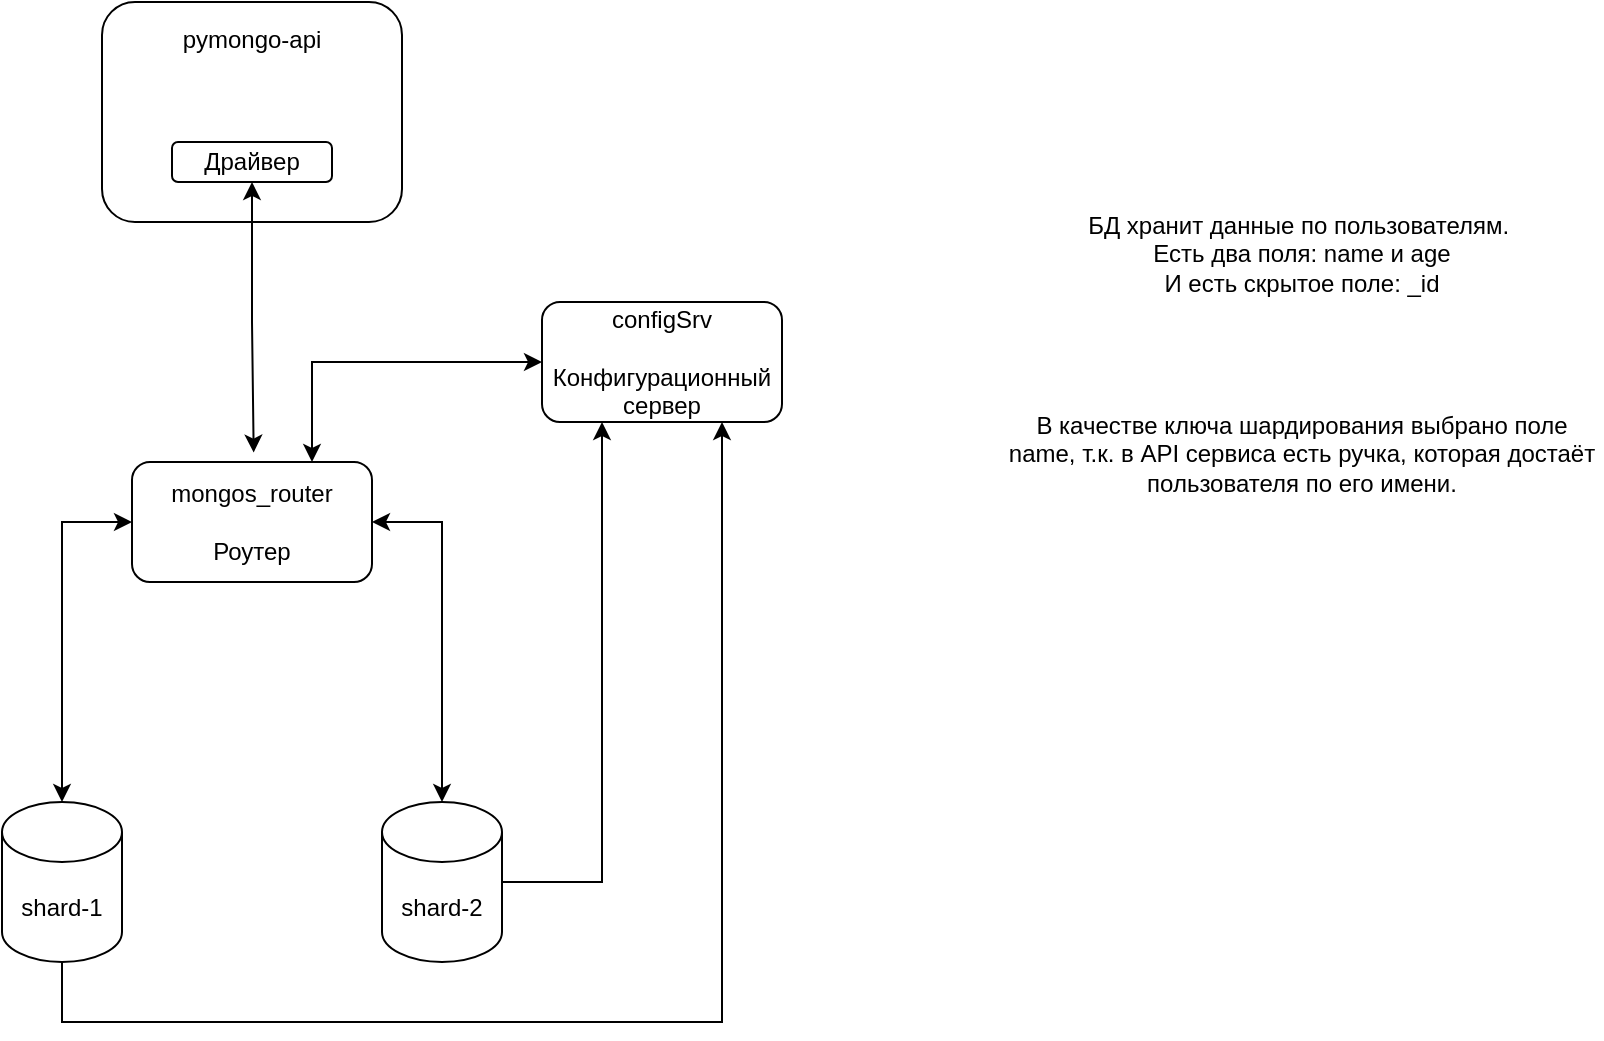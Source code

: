 <mxfile version="24.6.4" type="device">
  <diagram name="Page-1" id="-H_mtQnk-PTXWXPvYvuk">
    <mxGraphModel dx="1560" dy="832" grid="1" gridSize="10" guides="1" tooltips="1" connect="1" arrows="1" fold="1" page="1" pageScale="1" pageWidth="1169" pageHeight="827" math="0" shadow="0">
      <root>
        <mxCell id="0" />
        <mxCell id="1" parent="0" />
        <mxCell id="D9CXgukpsAMVDsTzwWb0-11" style="edgeStyle=orthogonalEdgeStyle;rounded=0;orthogonalLoop=1;jettySize=auto;html=1;entryX=0.75;entryY=1;entryDx=0;entryDy=0;" edge="1" parent="1" source="zA23MoTUsTF4_91t8viU-2" target="D9CXgukpsAMVDsTzwWb0-2">
          <mxGeometry relative="1" as="geometry">
            <mxPoint x="590" y="609" as="targetPoint" />
            <Array as="points">
              <mxPoint x="180" y="669" />
              <mxPoint x="510" y="669" />
            </Array>
          </mxGeometry>
        </mxCell>
        <mxCell id="zA23MoTUsTF4_91t8viU-2" value="shard-1" style="shape=cylinder3;whiteSpace=wrap;html=1;boundedLbl=1;backgroundOutline=1;size=15;" parent="1" vertex="1">
          <mxGeometry x="150" y="559" width="60" height="80" as="geometry" />
        </mxCell>
        <mxCell id="D9CXgukpsAMVDsTzwWb0-2" value="configSrv&lt;div&gt;&lt;br&gt;&lt;div&gt;Конфигурационный&lt;/div&gt;&lt;div&gt;сервер&lt;/div&gt;&lt;/div&gt;" style="rounded=1;whiteSpace=wrap;html=1;" vertex="1" parent="1">
          <mxGeometry x="420" y="309" width="120" height="60" as="geometry" />
        </mxCell>
        <mxCell id="D9CXgukpsAMVDsTzwWb0-9" style="edgeStyle=orthogonalEdgeStyle;rounded=0;orthogonalLoop=1;jettySize=auto;html=1;entryX=0;entryY=0.5;entryDx=0;entryDy=0;exitX=0.75;exitY=0;exitDx=0;exitDy=0;startArrow=classic;startFill=1;" edge="1" parent="1" source="D9CXgukpsAMVDsTzwWb0-3" target="D9CXgukpsAMVDsTzwWb0-2">
          <mxGeometry relative="1" as="geometry" />
        </mxCell>
        <mxCell id="D9CXgukpsAMVDsTzwWb0-3" value="&lt;div&gt;mongos_router&lt;/div&gt;&lt;div&gt;&lt;br&gt;&lt;/div&gt;Роутер" style="rounded=1;whiteSpace=wrap;html=1;" vertex="1" parent="1">
          <mxGeometry x="215" y="389" width="120" height="60" as="geometry" />
        </mxCell>
        <mxCell id="D9CXgukpsAMVDsTzwWb0-10" style="edgeStyle=orthogonalEdgeStyle;rounded=0;orthogonalLoop=1;jettySize=auto;html=1;entryX=0.25;entryY=1;entryDx=0;entryDy=0;" edge="1" parent="1" source="D9CXgukpsAMVDsTzwWb0-4" target="D9CXgukpsAMVDsTzwWb0-2">
          <mxGeometry relative="1" as="geometry" />
        </mxCell>
        <mxCell id="D9CXgukpsAMVDsTzwWb0-4" value="shard-2" style="shape=cylinder3;whiteSpace=wrap;html=1;boundedLbl=1;backgroundOutline=1;size=15;" vertex="1" parent="1">
          <mxGeometry x="340" y="559" width="60" height="80" as="geometry" />
        </mxCell>
        <mxCell id="D9CXgukpsAMVDsTzwWb0-5" style="edgeStyle=orthogonalEdgeStyle;rounded=0;orthogonalLoop=1;jettySize=auto;html=1;entryX=0.5;entryY=0;entryDx=0;entryDy=0;entryPerimeter=0;startArrow=classic;startFill=1;" edge="1" parent="1" source="D9CXgukpsAMVDsTzwWb0-3" target="zA23MoTUsTF4_91t8viU-2">
          <mxGeometry relative="1" as="geometry" />
        </mxCell>
        <mxCell id="D9CXgukpsAMVDsTzwWb0-6" style="edgeStyle=orthogonalEdgeStyle;rounded=0;orthogonalLoop=1;jettySize=auto;html=1;entryX=0.5;entryY=0;entryDx=0;entryDy=0;entryPerimeter=0;startArrow=classic;startFill=1;" edge="1" parent="1" source="D9CXgukpsAMVDsTzwWb0-3" target="D9CXgukpsAMVDsTzwWb0-4">
          <mxGeometry relative="1" as="geometry" />
        </mxCell>
        <mxCell id="D9CXgukpsAMVDsTzwWb0-7" value="" style="group" vertex="1" connectable="0" parent="1">
          <mxGeometry x="200" y="159" width="150" height="110" as="geometry" />
        </mxCell>
        <mxCell id="zA23MoTUsTF4_91t8viU-3" value="pymongo-api&lt;div&gt;&lt;br&gt;&lt;/div&gt;&lt;div&gt;&lt;br&gt;&lt;/div&gt;&lt;div&gt;&lt;br&gt;&lt;/div&gt;&lt;div&gt;&lt;br&gt;&lt;/div&gt;&lt;div&gt;&lt;br&gt;&lt;/div&gt;" style="rounded=1;whiteSpace=wrap;html=1;" parent="D9CXgukpsAMVDsTzwWb0-7" vertex="1">
          <mxGeometry width="150" height="110" as="geometry" />
        </mxCell>
        <mxCell id="D9CXgukpsAMVDsTzwWb0-1" value="Драйвер" style="rounded=1;whiteSpace=wrap;html=1;" vertex="1" parent="D9CXgukpsAMVDsTzwWb0-7">
          <mxGeometry x="35" y="70" width="80" height="20" as="geometry" />
        </mxCell>
        <mxCell id="D9CXgukpsAMVDsTzwWb0-8" style="edgeStyle=orthogonalEdgeStyle;rounded=0;orthogonalLoop=1;jettySize=auto;html=1;entryX=0.507;entryY=-0.079;entryDx=0;entryDy=0;entryPerimeter=0;startArrow=classic;startFill=1;" edge="1" parent="1" source="D9CXgukpsAMVDsTzwWb0-1" target="D9CXgukpsAMVDsTzwWb0-3">
          <mxGeometry relative="1" as="geometry" />
        </mxCell>
        <mxCell id="D9CXgukpsAMVDsTzwWb0-12" value="В качестве ключа шардирования выбрано поле name, т.к. в API сервиса есть ручка, которая достаёт пользователя по его имени." style="text;html=1;align=center;verticalAlign=middle;whiteSpace=wrap;rounded=0;" vertex="1" parent="1">
          <mxGeometry x="650" y="340" width="300" height="90" as="geometry" />
        </mxCell>
        <mxCell id="D9CXgukpsAMVDsTzwWb0-13" value="БД хранит данные по пользователям.&amp;nbsp;&lt;div&gt;Есть два поля: name и age&lt;/div&gt;&lt;div&gt;И есть скрытое поле: _id&lt;/div&gt;" style="text;html=1;align=center;verticalAlign=middle;whiteSpace=wrap;rounded=0;" vertex="1" parent="1">
          <mxGeometry x="650" y="250" width="300" height="70" as="geometry" />
        </mxCell>
      </root>
    </mxGraphModel>
  </diagram>
</mxfile>
